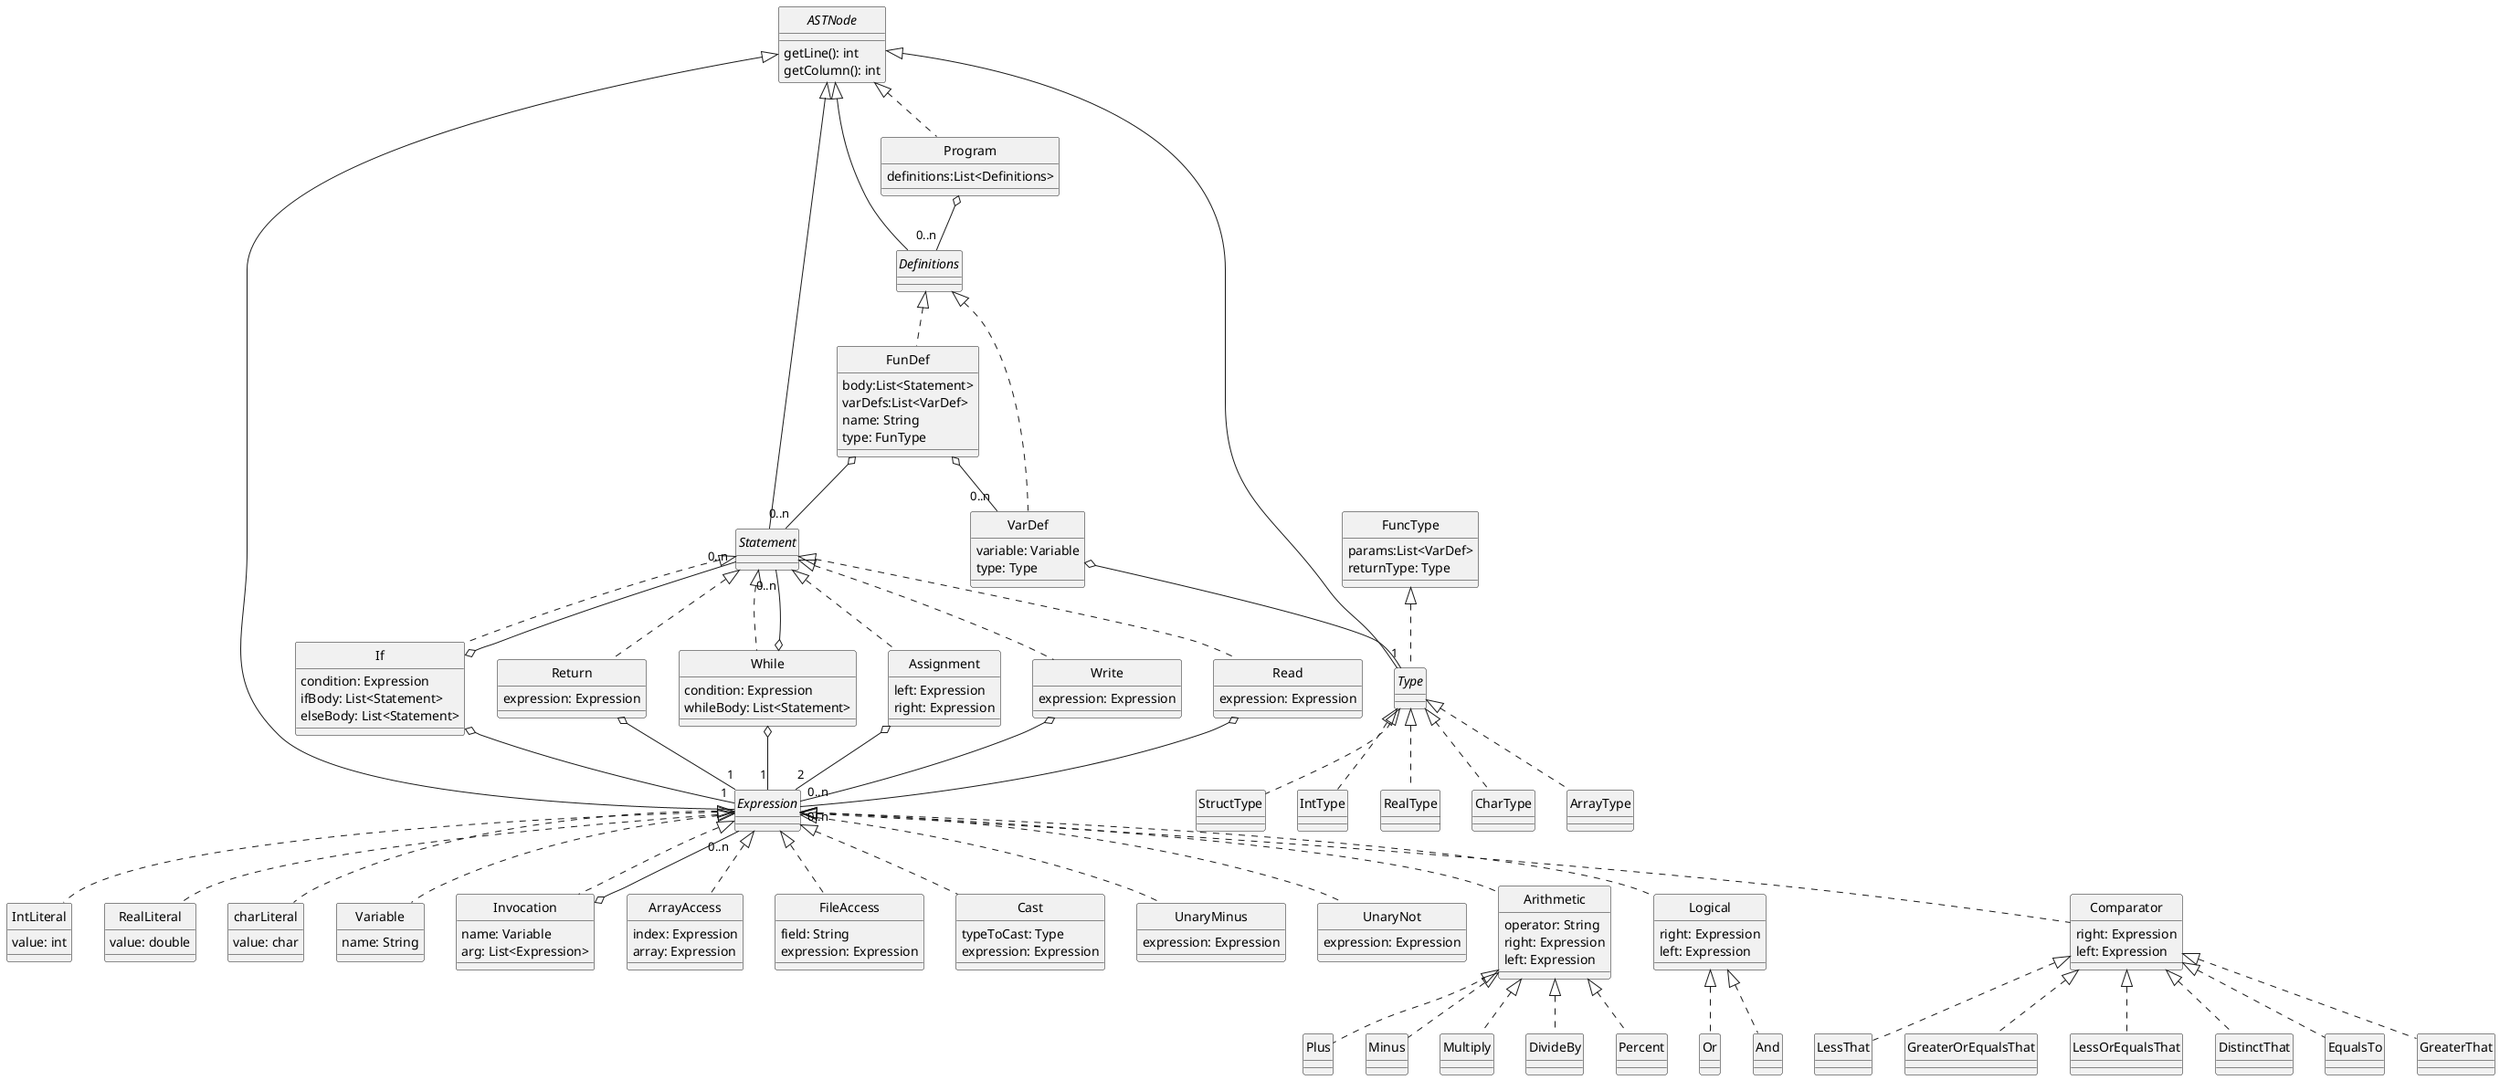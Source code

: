 @startuml Program
skinparam style strictuml
skinparam monochrome true

' ---- PROGRAM ----

interface ASTNode {
    getLine(): int
    getColumn(): int
}

interface Statement
interface Definitions
class VarDef {
    variable: Variable
    type: Type
}

class FunDef {
    body:List<Statement>
    varDefs:List<VarDef>
    name: String
    type: FunType
}




FunDef o-- "0..n" Statement

interface Type



class Program {
    definitions:List<Definitions>

}

ASTNode <|.. Program
Program  o-- "0..n" Definitions
ASTNode <|-- Definitions

Definitions <|.. VarDef
Definitions <|.. FunDef
FunDef o-- "0..n" VarDef
VarDef o-- "1" Type



' ---- EXPRESSIONS

interface Expression

class IntLiteral {
    value: int
}

class RealLiteral {
    value: double
}

class charLiteral {
    value: char
}

class Variable {
    name: String
}

class Invocation {
    name: Variable
    arg: List<Expression>
}

class ArrayAccess {
    index: Expression
    array: Expression

}


class Multiply {
}

class DivideBy {}

class Percent{}

class Plus{}

class Minus{}

class GreaterThat{}

class LessThat{}

class GreaterOrEqualsThat{}

class LessOrEqualsThat{}

class DistinctThat{}

class EqualsTo{}

class FileAccess {
    field: String
    expression: Expression
}

class And

class Or

class Cast{
    typeToCast: Type
    expression: Expression
}

class UnaryMinus {
    expression: Expression
}

class UnaryNot {
    expression: Expression
}

class Arithmetic {
    operator: String
    right: Expression
    left: Expression
}
class Logical {

    right: Expression
    left: Expression

}

class Comparator {
    right: Expression
    left: Expression
}


Invocation o-- "0..n" Expression


Expression <|.. Invocation



ASTNode <|-- Expression
Expression <|.. IntLiteral
Expression <|.. RealLiteral
Expression <|.. charLiteral
Expression <|.. Variable
Expression <|.. Cast
Expression <|.. UnaryMinus
Expression <|.. UnaryNot

Expression <|.. FileAccess
Expression <|.. Arithmetic
Expression <|.. Logical

Expression <|.. Comparator

Expression <|.. ArrayAccess

Arithmetic <|.. Plus
Arithmetic <|.. Multiply
Arithmetic <|.. DivideBy
Arithmetic <|.. Percent
Arithmetic <|.. Minus


Logical <|.. And
Logical <|.. Or

Comparator <|.. GreaterThat
Comparator <|.. GreaterOrEqualsThat
Comparator <|.. LessOrEqualsThat
Comparator <|.. LessThat
Comparator <|.. EqualsTo
Comparator <|.. DistinctThat



' ---- STATEMENTS

interface Statement

class Write {
    expression: Expression
}

class Read {
    expression: Expression
}

class If {
    condition: Expression
    ifBody: List<Statement>
    elseBody: List<Statement>
}

class Return {
    expression: Expression
}

class While {
    condition: Expression
    whileBody: List<Statement>
}

class Assignment {
    left: Expression
    right: Expression
}




ASTNode <|-- Statement
Statement <|.. If
Statement <|.. Write
Statement <|.. Return
Statement <|.. While
Statement <|.. Read


If o-- "1" Expression
If o-- "0..n" Statement

While o-- "1" Expression
While o-- "0..n" Statement

Write o-- "0..n" Expression
Read o-- "0..n" Expression

Return o-- "1" Expression


Statement <|.. Assignment
Assignment o-- "2" Expression



' ----- TYPES

interface Type

ASTNode <|-- Type

class ArrayType
class StructType

class IntType
class RealType
class CharType

class FuncType {
    params:List<VarDef>
    returnType: Type
}


FuncType <|.. Type

Type <|.. ArrayType
Type <|.. StructType

Type <|.. IntType
Type <|.. RealType
Type <|.. CharType


@enduml



